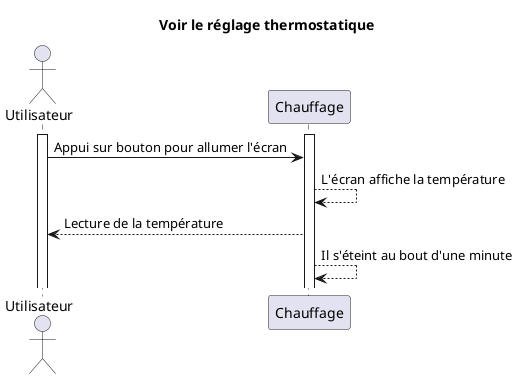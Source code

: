 @startuml

title Voir le réglage thermostatique

actor Utilisateur

activate Utilisateur
activate Chauffage

Utilisateur -> Chauffage: Appui sur bouton pour allumer l'écran

Chauffage --> Chauffage: L'écran affiche la température
Chauffage --> Utilisateur: Lecture de la température

Chauffage --> Chauffage: Il s'éteint au bout d'une minute

@enduml


